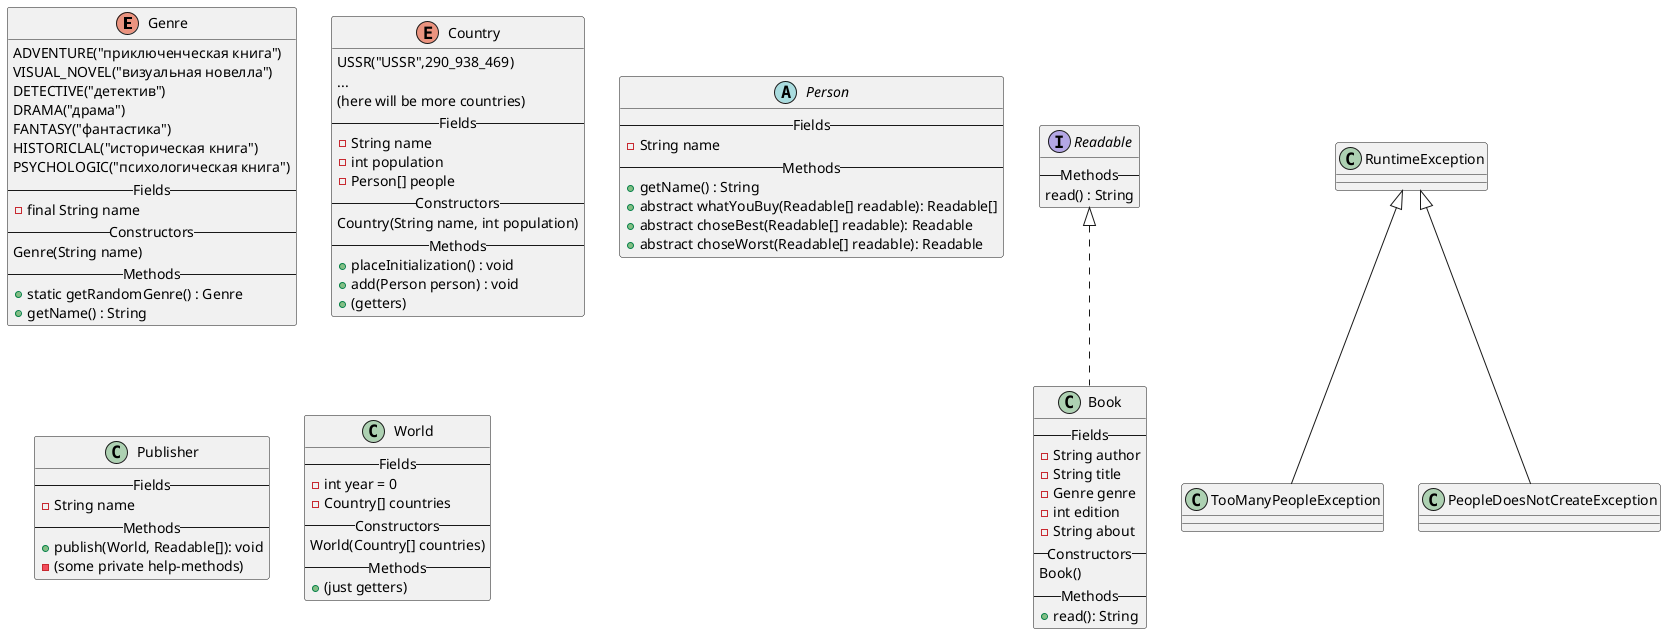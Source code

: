 @startuml
'Текст задания:
'
'Издательская компания «Эксмо» совместно с Hoff представила данные по
'книжным предпочтениям россиян в 2021 году: абсолютным лидером продаж
'стали книги (издание и переиздание) Михаила Лабковского «Хочу и буду»,
'сообщили в пресс-службе.
'
'Книги психолога лидировали по продажам по всей стране: за год было
'продано более 129 тыс. экземпляров первого издания и 34,5 тыс. второго.
'
'На втором месте по популярности у покупателей детектив «Внутри убийцы»
'израильского писателя Майка Омера (более 92 тыс. экземпляров) про
'криминального психолога-женщину, расследующую череду жестоких
'преступлений. Тройку лидеров продаж замыкает роман «Transhumanism inc.»
'Виктора Пелевина — новинка российского автора разошлась в количестве 71
'тыс. экземпляров.

enum Genre {
ADVENTURE("приключенческая книга")
VISUAL_NOVEL("визуальная новелла")
DETECTIVE("детектив")
DRAMA("драма")
FANTASY("фантастика")
HISTORICLAL("историческая книга")
PSYCHOLOGIC("психологическая книга")
--Fields--
- final String name
--Constructors--
Genre(String name)
--Methods--
'dont understand "collision problem"
'I think all is OK
+ static getRandomGenre() : Genre
+ getName() : String
}

'i have an idea how to create Person[]
enum Country{
USSR("USSR",290_938_469)
...
(here will be more countries)
--Fields--
- String name
- int population
'persons-heap :)
- Person[] people
--Constructors--
Country(String name, int population)
--Methods--
'in this method we will create Person[]
'name of method must be better
+ placeInitialization() : void
'in this method we will append Person in Persons-heap
+ add(Person person) : void
+ (getters)
}

interface Readable {
--Methods--
read() : String
}

class Book implements Readable {
--Fields--
'delete year field
- String author
- String title
- Genre genre
- int edition
- String about
--Constructors--
Book()
--Methods--
'there is the method, which mix all info
'about book in one String and return it
+ read(): String
'it is read, because Readable
}


abstract class Person {
--Fields--
- String name
--Methods--
+ getName() : String
+ abstract whatYouBuy(Readable[] readable): Readable[]
+ abstract choseBest(Readable[] readable): Readable
+ abstract choseWorst(Readable[] readable): Readable
}

class Publisher {
--Fields--
- String name
--Methods--
'i think it should be void but print all info in stdout
'this method should ask all people in the World about Readable[]
+ publish(World, Readable[]): void
- (some private help-methods)
}

class World {
--Fields--
- int year = 0
- Country[] countries
--Constructors--
World(Country[] countries)
--Methods--
'i think publisher must ask persons
'+ makeCountryChoose(Country country): void
'+ getResults(): Book[]
+ (just getters)
}

class TooManyPeopleException extends RuntimeException {
'we want to have more Persons than Person[] can contain
}

class PeopleDoesNotCreateException extends RuntimeException {
'we want to add Person and Person[] is null (not created)
}

'useless exception
'class CountryDoesNotExistException extends Exception {
'}
@enduml
